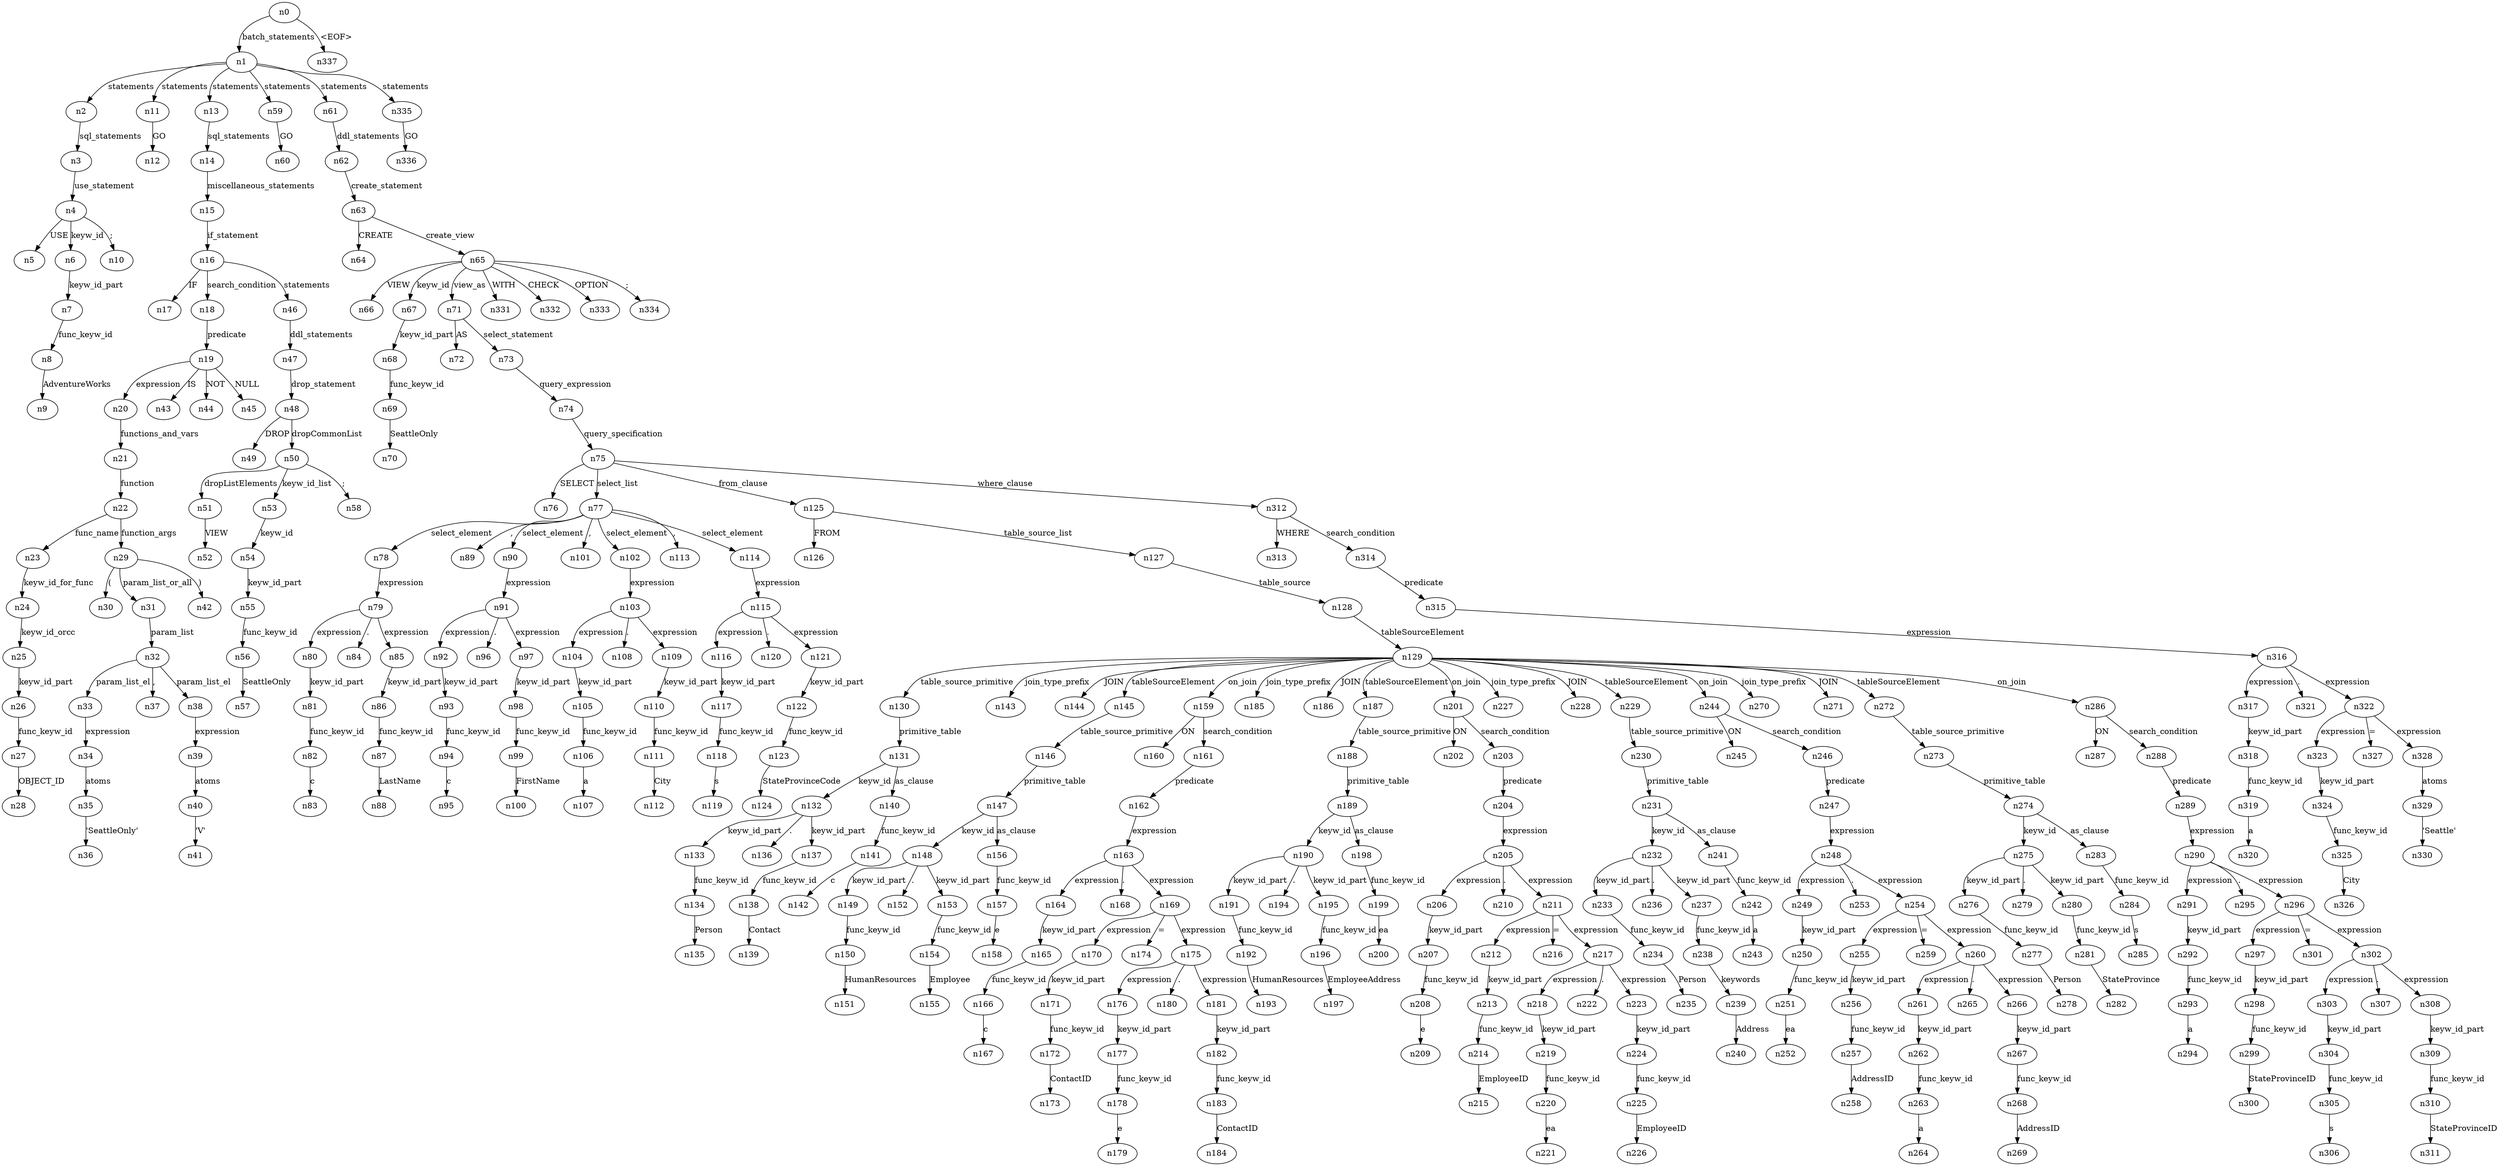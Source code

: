 digraph ParseTree {
  n0 -> n1 [label="batch_statements"];
  n1 -> n2 [label="statements"];
  n2 -> n3 [label="sql_statements"];
  n3 -> n4 [label="use_statement"];
  n4 -> n5 [label="USE"];
  n4 -> n6 [label="keyw_id"];
  n6 -> n7 [label="keyw_id_part"];
  n7 -> n8 [label="func_keyw_id"];
  n8 -> n9 [label="AdventureWorks"];
  n4 -> n10 [label=";"];
  n1 -> n11 [label="statements"];
  n11 -> n12 [label="GO"];
  n1 -> n13 [label="statements"];
  n13 -> n14 [label="sql_statements"];
  n14 -> n15 [label="miscellaneous_statements"];
  n15 -> n16 [label="if_statement"];
  n16 -> n17 [label="IF"];
  n16 -> n18 [label="search_condition"];
  n18 -> n19 [label="predicate"];
  n19 -> n20 [label="expression"];
  n20 -> n21 [label="functions_and_vars"];
  n21 -> n22 [label="function"];
  n22 -> n23 [label="func_name"];
  n23 -> n24 [label="keyw_id_for_func"];
  n24 -> n25 [label="keyw_id_orcc"];
  n25 -> n26 [label="keyw_id_part"];
  n26 -> n27 [label="func_keyw_id"];
  n27 -> n28 [label="OBJECT_ID"];
  n22 -> n29 [label="function_args"];
  n29 -> n30 [label="("];
  n29 -> n31 [label="param_list_or_all"];
  n31 -> n32 [label="param_list"];
  n32 -> n33 [label="param_list_el"];
  n33 -> n34 [label="expression"];
  n34 -> n35 [label="atoms"];
  n35 -> n36 [label="'SeattleOnly'"];
  n32 -> n37 [label=","];
  n32 -> n38 [label="param_list_el"];
  n38 -> n39 [label="expression"];
  n39 -> n40 [label="atoms"];
  n40 -> n41 [label="'V'"];
  n29 -> n42 [label=")"];
  n19 -> n43 [label="IS"];
  n19 -> n44 [label="NOT"];
  n19 -> n45 [label="NULL"];
  n16 -> n46 [label="statements"];
  n46 -> n47 [label="ddl_statements"];
  n47 -> n48 [label="drop_statement"];
  n48 -> n49 [label="DROP"];
  n48 -> n50 [label="dropCommonList"];
  n50 -> n51 [label="dropListElements"];
  n51 -> n52 [label="VIEW"];
  n50 -> n53 [label="keyw_id_list"];
  n53 -> n54 [label="keyw_id"];
  n54 -> n55 [label="keyw_id_part"];
  n55 -> n56 [label="func_keyw_id"];
  n56 -> n57 [label="SeattleOnly"];
  n50 -> n58 [label=";"];
  n1 -> n59 [label="statements"];
  n59 -> n60 [label="GO"];
  n1 -> n61 [label="statements"];
  n61 -> n62 [label="ddl_statements"];
  n62 -> n63 [label="create_statement"];
  n63 -> n64 [label="CREATE"];
  n63 -> n65 [label="create_view"];
  n65 -> n66 [label="VIEW"];
  n65 -> n67 [label="keyw_id"];
  n67 -> n68 [label="keyw_id_part"];
  n68 -> n69 [label="func_keyw_id"];
  n69 -> n70 [label="SeattleOnly"];
  n65 -> n71 [label="view_as"];
  n71 -> n72 [label="AS"];
  n71 -> n73 [label="select_statement"];
  n73 -> n74 [label="query_expression"];
  n74 -> n75 [label="query_specification"];
  n75 -> n76 [label="SELECT"];
  n75 -> n77 [label="select_list"];
  n77 -> n78 [label="select_element"];
  n78 -> n79 [label="expression"];
  n79 -> n80 [label="expression"];
  n80 -> n81 [label="keyw_id_part"];
  n81 -> n82 [label="func_keyw_id"];
  n82 -> n83 [label="c"];
  n79 -> n84 [label="."];
  n79 -> n85 [label="expression"];
  n85 -> n86 [label="keyw_id_part"];
  n86 -> n87 [label="func_keyw_id"];
  n87 -> n88 [label="LastName"];
  n77 -> n89 [label=","];
  n77 -> n90 [label="select_element"];
  n90 -> n91 [label="expression"];
  n91 -> n92 [label="expression"];
  n92 -> n93 [label="keyw_id_part"];
  n93 -> n94 [label="func_keyw_id"];
  n94 -> n95 [label="c"];
  n91 -> n96 [label="."];
  n91 -> n97 [label="expression"];
  n97 -> n98 [label="keyw_id_part"];
  n98 -> n99 [label="func_keyw_id"];
  n99 -> n100 [label="FirstName"];
  n77 -> n101 [label=","];
  n77 -> n102 [label="select_element"];
  n102 -> n103 [label="expression"];
  n103 -> n104 [label="expression"];
  n104 -> n105 [label="keyw_id_part"];
  n105 -> n106 [label="func_keyw_id"];
  n106 -> n107 [label="a"];
  n103 -> n108 [label="."];
  n103 -> n109 [label="expression"];
  n109 -> n110 [label="keyw_id_part"];
  n110 -> n111 [label="func_keyw_id"];
  n111 -> n112 [label="City"];
  n77 -> n113 [label=","];
  n77 -> n114 [label="select_element"];
  n114 -> n115 [label="expression"];
  n115 -> n116 [label="expression"];
  n116 -> n117 [label="keyw_id_part"];
  n117 -> n118 [label="func_keyw_id"];
  n118 -> n119 [label="s"];
  n115 -> n120 [label="."];
  n115 -> n121 [label="expression"];
  n121 -> n122 [label="keyw_id_part"];
  n122 -> n123 [label="func_keyw_id"];
  n123 -> n124 [label="StateProvinceCode"];
  n75 -> n125 [label="from_clause"];
  n125 -> n126 [label="FROM"];
  n125 -> n127 [label="table_source_list"];
  n127 -> n128 [label="table_source"];
  n128 -> n129 [label="tableSourceElement"];
  n129 -> n130 [label="table_source_primitive"];
  n130 -> n131 [label="primitive_table"];
  n131 -> n132 [label="keyw_id"];
  n132 -> n133 [label="keyw_id_part"];
  n133 -> n134 [label="func_keyw_id"];
  n134 -> n135 [label="Person"];
  n132 -> n136 [label="."];
  n132 -> n137 [label="keyw_id_part"];
  n137 -> n138 [label="func_keyw_id"];
  n138 -> n139 [label="Contact"];
  n131 -> n140 [label="as_clause"];
  n140 -> n141 [label="func_keyw_id"];
  n141 -> n142 [label="c"];
  n129 -> n143 [label="join_type_prefix"];
  n129 -> n144 [label="JOIN"];
  n129 -> n145 [label="tableSourceElement"];
  n145 -> n146 [label="table_source_primitive"];
  n146 -> n147 [label="primitive_table"];
  n147 -> n148 [label="keyw_id"];
  n148 -> n149 [label="keyw_id_part"];
  n149 -> n150 [label="func_keyw_id"];
  n150 -> n151 [label="HumanResources"];
  n148 -> n152 [label="."];
  n148 -> n153 [label="keyw_id_part"];
  n153 -> n154 [label="func_keyw_id"];
  n154 -> n155 [label="Employee"];
  n147 -> n156 [label="as_clause"];
  n156 -> n157 [label="func_keyw_id"];
  n157 -> n158 [label="e"];
  n129 -> n159 [label="on_join"];
  n159 -> n160 [label="ON"];
  n159 -> n161 [label="search_condition"];
  n161 -> n162 [label="predicate"];
  n162 -> n163 [label="expression"];
  n163 -> n164 [label="expression"];
  n164 -> n165 [label="keyw_id_part"];
  n165 -> n166 [label="func_keyw_id"];
  n166 -> n167 [label="c"];
  n163 -> n168 [label="."];
  n163 -> n169 [label="expression"];
  n169 -> n170 [label="expression"];
  n170 -> n171 [label="keyw_id_part"];
  n171 -> n172 [label="func_keyw_id"];
  n172 -> n173 [label="ContactID"];
  n169 -> n174 [label="="];
  n169 -> n175 [label="expression"];
  n175 -> n176 [label="expression"];
  n176 -> n177 [label="keyw_id_part"];
  n177 -> n178 [label="func_keyw_id"];
  n178 -> n179 [label="e"];
  n175 -> n180 [label="."];
  n175 -> n181 [label="expression"];
  n181 -> n182 [label="keyw_id_part"];
  n182 -> n183 [label="func_keyw_id"];
  n183 -> n184 [label="ContactID"];
  n129 -> n185 [label="join_type_prefix"];
  n129 -> n186 [label="JOIN"];
  n129 -> n187 [label="tableSourceElement"];
  n187 -> n188 [label="table_source_primitive"];
  n188 -> n189 [label="primitive_table"];
  n189 -> n190 [label="keyw_id"];
  n190 -> n191 [label="keyw_id_part"];
  n191 -> n192 [label="func_keyw_id"];
  n192 -> n193 [label="HumanResources"];
  n190 -> n194 [label="."];
  n190 -> n195 [label="keyw_id_part"];
  n195 -> n196 [label="func_keyw_id"];
  n196 -> n197 [label="EmployeeAddress"];
  n189 -> n198 [label="as_clause"];
  n198 -> n199 [label="func_keyw_id"];
  n199 -> n200 [label="ea"];
  n129 -> n201 [label="on_join"];
  n201 -> n202 [label="ON"];
  n201 -> n203 [label="search_condition"];
  n203 -> n204 [label="predicate"];
  n204 -> n205 [label="expression"];
  n205 -> n206 [label="expression"];
  n206 -> n207 [label="keyw_id_part"];
  n207 -> n208 [label="func_keyw_id"];
  n208 -> n209 [label="e"];
  n205 -> n210 [label="."];
  n205 -> n211 [label="expression"];
  n211 -> n212 [label="expression"];
  n212 -> n213 [label="keyw_id_part"];
  n213 -> n214 [label="func_keyw_id"];
  n214 -> n215 [label="EmployeeID"];
  n211 -> n216 [label="="];
  n211 -> n217 [label="expression"];
  n217 -> n218 [label="expression"];
  n218 -> n219 [label="keyw_id_part"];
  n219 -> n220 [label="func_keyw_id"];
  n220 -> n221 [label="ea"];
  n217 -> n222 [label="."];
  n217 -> n223 [label="expression"];
  n223 -> n224 [label="keyw_id_part"];
  n224 -> n225 [label="func_keyw_id"];
  n225 -> n226 [label="EmployeeID"];
  n129 -> n227 [label="join_type_prefix"];
  n129 -> n228 [label="JOIN"];
  n129 -> n229 [label="tableSourceElement"];
  n229 -> n230 [label="table_source_primitive"];
  n230 -> n231 [label="primitive_table"];
  n231 -> n232 [label="keyw_id"];
  n232 -> n233 [label="keyw_id_part"];
  n233 -> n234 [label="func_keyw_id"];
  n234 -> n235 [label="Person"];
  n232 -> n236 [label="."];
  n232 -> n237 [label="keyw_id_part"];
  n237 -> n238 [label="func_keyw_id"];
  n238 -> n239 [label="keywords"];
  n239 -> n240 [label="Address"];
  n231 -> n241 [label="as_clause"];
  n241 -> n242 [label="func_keyw_id"];
  n242 -> n243 [label="a"];
  n129 -> n244 [label="on_join"];
  n244 -> n245 [label="ON"];
  n244 -> n246 [label="search_condition"];
  n246 -> n247 [label="predicate"];
  n247 -> n248 [label="expression"];
  n248 -> n249 [label="expression"];
  n249 -> n250 [label="keyw_id_part"];
  n250 -> n251 [label="func_keyw_id"];
  n251 -> n252 [label="ea"];
  n248 -> n253 [label="."];
  n248 -> n254 [label="expression"];
  n254 -> n255 [label="expression"];
  n255 -> n256 [label="keyw_id_part"];
  n256 -> n257 [label="func_keyw_id"];
  n257 -> n258 [label="AddressID"];
  n254 -> n259 [label="="];
  n254 -> n260 [label="expression"];
  n260 -> n261 [label="expression"];
  n261 -> n262 [label="keyw_id_part"];
  n262 -> n263 [label="func_keyw_id"];
  n263 -> n264 [label="a"];
  n260 -> n265 [label="."];
  n260 -> n266 [label="expression"];
  n266 -> n267 [label="keyw_id_part"];
  n267 -> n268 [label="func_keyw_id"];
  n268 -> n269 [label="AddressID"];
  n129 -> n270 [label="join_type_prefix"];
  n129 -> n271 [label="JOIN"];
  n129 -> n272 [label="tableSourceElement"];
  n272 -> n273 [label="table_source_primitive"];
  n273 -> n274 [label="primitive_table"];
  n274 -> n275 [label="keyw_id"];
  n275 -> n276 [label="keyw_id_part"];
  n276 -> n277 [label="func_keyw_id"];
  n277 -> n278 [label="Person"];
  n275 -> n279 [label="."];
  n275 -> n280 [label="keyw_id_part"];
  n280 -> n281 [label="func_keyw_id"];
  n281 -> n282 [label="StateProvince"];
  n274 -> n283 [label="as_clause"];
  n283 -> n284 [label="func_keyw_id"];
  n284 -> n285 [label="s"];
  n129 -> n286 [label="on_join"];
  n286 -> n287 [label="ON"];
  n286 -> n288 [label="search_condition"];
  n288 -> n289 [label="predicate"];
  n289 -> n290 [label="expression"];
  n290 -> n291 [label="expression"];
  n291 -> n292 [label="keyw_id_part"];
  n292 -> n293 [label="func_keyw_id"];
  n293 -> n294 [label="a"];
  n290 -> n295 [label="."];
  n290 -> n296 [label="expression"];
  n296 -> n297 [label="expression"];
  n297 -> n298 [label="keyw_id_part"];
  n298 -> n299 [label="func_keyw_id"];
  n299 -> n300 [label="StateProvinceID"];
  n296 -> n301 [label="="];
  n296 -> n302 [label="expression"];
  n302 -> n303 [label="expression"];
  n303 -> n304 [label="keyw_id_part"];
  n304 -> n305 [label="func_keyw_id"];
  n305 -> n306 [label="s"];
  n302 -> n307 [label="."];
  n302 -> n308 [label="expression"];
  n308 -> n309 [label="keyw_id_part"];
  n309 -> n310 [label="func_keyw_id"];
  n310 -> n311 [label="StateProvinceID"];
  n75 -> n312 [label="where_clause"];
  n312 -> n313 [label="WHERE"];
  n312 -> n314 [label="search_condition"];
  n314 -> n315 [label="predicate"];
  n315 -> n316 [label="expression"];
  n316 -> n317 [label="expression"];
  n317 -> n318 [label="keyw_id_part"];
  n318 -> n319 [label="func_keyw_id"];
  n319 -> n320 [label="a"];
  n316 -> n321 [label="."];
  n316 -> n322 [label="expression"];
  n322 -> n323 [label="expression"];
  n323 -> n324 [label="keyw_id_part"];
  n324 -> n325 [label="func_keyw_id"];
  n325 -> n326 [label="City"];
  n322 -> n327 [label="="];
  n322 -> n328 [label="expression"];
  n328 -> n329 [label="atoms"];
  n329 -> n330 [label="'Seattle'"];
  n65 -> n331 [label="WITH"];
  n65 -> n332 [label="CHECK"];
  n65 -> n333 [label="OPTION"];
  n65 -> n334 [label=";"];
  n1 -> n335 [label="statements"];
  n335 -> n336 [label="GO"];
  n0 -> n337 [label="<EOF>"];
}